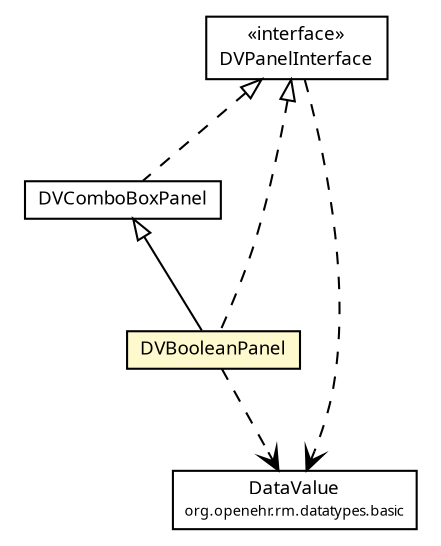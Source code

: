 #!/usr/local/bin/dot
#
# Class diagram 
# Generated by UMLGraph version R5_6 (http://www.umlgraph.org/)
#

digraph G {
	edge [fontname="Trebuchet MS",fontsize=10,labelfontname="Trebuchet MS",labelfontsize=10];
	node [fontname="Trebuchet MS",fontsize=10,shape=plaintext];
	nodesep=0.25;
	ranksep=0.5;
	// se.cambio.cds.openehr.view.panels.DVPanelInterface
	c122817 [label=<<table title="se.cambio.cds.openehr.view.panels.DVPanelInterface" border="0" cellborder="1" cellspacing="0" cellpadding="2" port="p" href="./DVPanelInterface.html">
		<tr><td><table border="0" cellspacing="0" cellpadding="1">
<tr><td align="center" balign="center"> &#171;interface&#187; </td></tr>
<tr><td align="center" balign="center"><font face="Trebuchet MS"> DVPanelInterface </font></td></tr>
		</table></td></tr>
		</table>>, URL="./DVPanelInterface.html", fontname="Trebuchet MS", fontcolor="black", fontsize=9.0];
	// se.cambio.cds.openehr.view.panels.DVComboBoxPanel
	c122826 [label=<<table title="se.cambio.cds.openehr.view.panels.DVComboBoxPanel" border="0" cellborder="1" cellspacing="0" cellpadding="2" port="p" href="./DVComboBoxPanel.html">
		<tr><td><table border="0" cellspacing="0" cellpadding="1">
<tr><td align="center" balign="center"><font face="Trebuchet MS"> DVComboBoxPanel </font></td></tr>
		</table></td></tr>
		</table>>, URL="./DVComboBoxPanel.html", fontname="Trebuchet MS", fontcolor="black", fontsize=9.0];
	// se.cambio.cds.openehr.view.panels.DVBooleanPanel
	c122828 [label=<<table title="se.cambio.cds.openehr.view.panels.DVBooleanPanel" border="0" cellborder="1" cellspacing="0" cellpadding="2" port="p" bgcolor="lemonChiffon" href="./DVBooleanPanel.html">
		<tr><td><table border="0" cellspacing="0" cellpadding="1">
<tr><td align="center" balign="center"><font face="Trebuchet MS"> DVBooleanPanel </font></td></tr>
		</table></td></tr>
		</table>>, URL="./DVBooleanPanel.html", fontname="Trebuchet MS", fontcolor="black", fontsize=9.0];
	//se.cambio.cds.openehr.view.panels.DVComboBoxPanel implements se.cambio.cds.openehr.view.panels.DVPanelInterface
	c122817:p -> c122826:p [dir=back,arrowtail=empty,style=dashed];
	//se.cambio.cds.openehr.view.panels.DVBooleanPanel extends se.cambio.cds.openehr.view.panels.DVComboBoxPanel
	c122826:p -> c122828:p [dir=back,arrowtail=empty];
	//se.cambio.cds.openehr.view.panels.DVBooleanPanel implements se.cambio.cds.openehr.view.panels.DVPanelInterface
	c122817:p -> c122828:p [dir=back,arrowtail=empty,style=dashed];
	// se.cambio.cds.openehr.view.panels.DVPanelInterface DEPEND org.openehr.rm.datatypes.basic.DataValue
	c122817:p -> c122988:p [taillabel="", label="", headlabel="", fontname="Trebuchet MS", fontcolor="black", fontsize=10.0, color="black", arrowhead=open, style=dashed];
	// se.cambio.cds.openehr.view.panels.DVBooleanPanel DEPEND org.openehr.rm.datatypes.basic.DataValue
	c122828:p -> c122988:p [taillabel="", label="", headlabel="", fontname="Trebuchet MS", fontcolor="black", fontsize=10.0, color="black", arrowhead=open, style=dashed];
	// org.openehr.rm.datatypes.basic.DataValue
	c122988 [label=<<table title="org.openehr.rm.datatypes.basic.DataValue" border="0" cellborder="1" cellspacing="0" cellpadding="2" port="p" href="http://java.sun.com/j2se/1.4.2/docs/api/org/openehr/rm/datatypes/basic/DataValue.html">
		<tr><td><table border="0" cellspacing="0" cellpadding="1">
<tr><td align="center" balign="center"><font face="Trebuchet MS"> DataValue </font></td></tr>
<tr><td align="center" balign="center"><font face="Trebuchet MS" point-size="7.0"> org.openehr.rm.datatypes.basic </font></td></tr>
		</table></td></tr>
		</table>>, URL="http://java.sun.com/j2se/1.4.2/docs/api/org/openehr/rm/datatypes/basic/DataValue.html", fontname="Trebuchet MS", fontcolor="black", fontsize=9.0];
}

